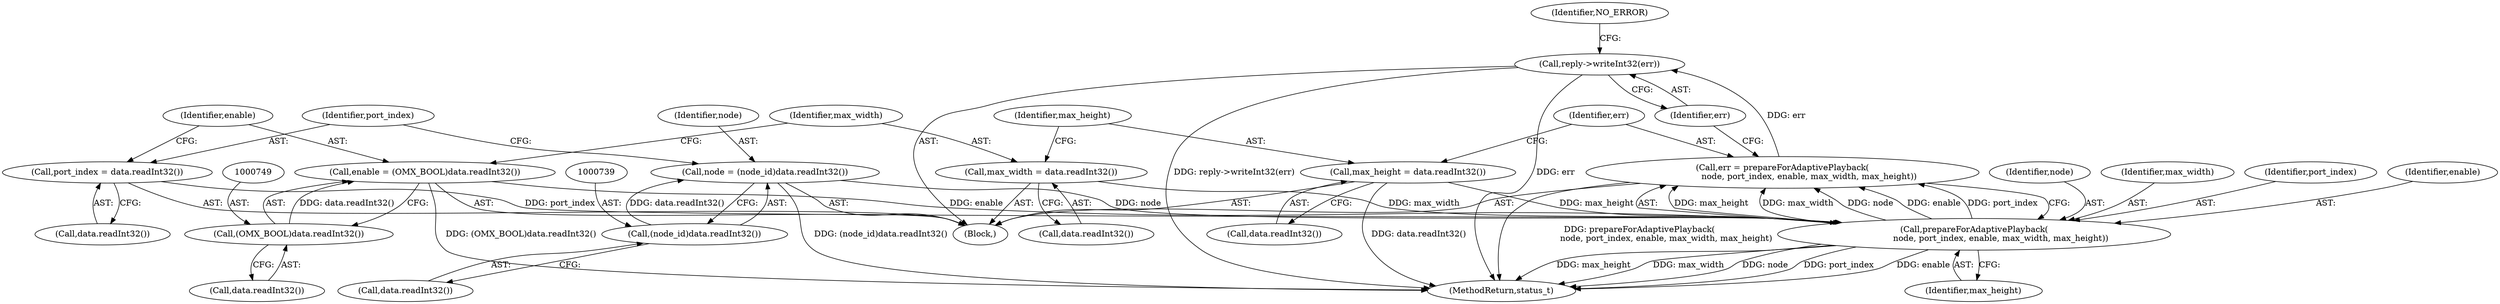 digraph "0_Android_1171e7c047bf79e7c93342bb6a812c9edd86aa84@API" {
"1000768" [label="(Call,reply->writeInt32(err))"];
"1000760" [label="(Call,err = prepareForAdaptivePlayback(\n                    node, port_index, enable, max_width, max_height))"];
"1000762" [label="(Call,prepareForAdaptivePlayback(\n                    node, port_index, enable, max_width, max_height))"];
"1000736" [label="(Call,node = (node_id)data.readInt32())"];
"1000738" [label="(Call,(node_id)data.readInt32())"];
"1000742" [label="(Call,port_index = data.readInt32())"];
"1000746" [label="(Call,enable = (OMX_BOOL)data.readInt32())"];
"1000748" [label="(Call,(OMX_BOOL)data.readInt32())"];
"1000752" [label="(Call,max_width = data.readInt32())"];
"1000756" [label="(Call,max_height = data.readInt32())"];
"1000742" [label="(Call,port_index = data.readInt32())"];
"1000754" [label="(Call,data.readInt32())"];
"1000757" [label="(Identifier,max_height)"];
"1000762" [label="(Call,prepareForAdaptivePlayback(\n                    node, port_index, enable, max_width, max_height))"];
"1000763" [label="(Identifier,node)"];
"1000738" [label="(Call,(node_id)data.readInt32())"];
"1000761" [label="(Identifier,err)"];
"1000768" [label="(Call,reply->writeInt32(err))"];
"1000766" [label="(Identifier,max_width)"];
"1000743" [label="(Identifier,port_index)"];
"1000748" [label="(Call,(OMX_BOOL)data.readInt32())"];
"1000760" [label="(Call,err = prepareForAdaptivePlayback(\n                    node, port_index, enable, max_width, max_height))"];
"1000737" [label="(Identifier,node)"];
"1000771" [label="(Identifier,NO_ERROR)"];
"1000744" [label="(Call,data.readInt32())"];
"1000747" [label="(Identifier,enable)"];
"1001075" [label="(MethodReturn,status_t)"];
"1000750" [label="(Call,data.readInt32())"];
"1000767" [label="(Identifier,max_height)"];
"1000740" [label="(Call,data.readInt32())"];
"1000758" [label="(Call,data.readInt32())"];
"1000756" [label="(Call,max_height = data.readInt32())"];
"1000769" [label="(Identifier,err)"];
"1000764" [label="(Identifier,port_index)"];
"1000736" [label="(Call,node = (node_id)data.readInt32())"];
"1000765" [label="(Identifier,enable)"];
"1000730" [label="(Block,)"];
"1000753" [label="(Identifier,max_width)"];
"1000752" [label="(Call,max_width = data.readInt32())"];
"1000746" [label="(Call,enable = (OMX_BOOL)data.readInt32())"];
"1000768" -> "1000730"  [label="AST: "];
"1000768" -> "1000769"  [label="CFG: "];
"1000769" -> "1000768"  [label="AST: "];
"1000771" -> "1000768"  [label="CFG: "];
"1000768" -> "1001075"  [label="DDG: err"];
"1000768" -> "1001075"  [label="DDG: reply->writeInt32(err)"];
"1000760" -> "1000768"  [label="DDG: err"];
"1000760" -> "1000730"  [label="AST: "];
"1000760" -> "1000762"  [label="CFG: "];
"1000761" -> "1000760"  [label="AST: "];
"1000762" -> "1000760"  [label="AST: "];
"1000769" -> "1000760"  [label="CFG: "];
"1000760" -> "1001075"  [label="DDG: prepareForAdaptivePlayback(\n                    node, port_index, enable, max_width, max_height)"];
"1000762" -> "1000760"  [label="DDG: max_height"];
"1000762" -> "1000760"  [label="DDG: max_width"];
"1000762" -> "1000760"  [label="DDG: node"];
"1000762" -> "1000760"  [label="DDG: enable"];
"1000762" -> "1000760"  [label="DDG: port_index"];
"1000762" -> "1000767"  [label="CFG: "];
"1000763" -> "1000762"  [label="AST: "];
"1000764" -> "1000762"  [label="AST: "];
"1000765" -> "1000762"  [label="AST: "];
"1000766" -> "1000762"  [label="AST: "];
"1000767" -> "1000762"  [label="AST: "];
"1000762" -> "1001075"  [label="DDG: max_height"];
"1000762" -> "1001075"  [label="DDG: max_width"];
"1000762" -> "1001075"  [label="DDG: node"];
"1000762" -> "1001075"  [label="DDG: port_index"];
"1000762" -> "1001075"  [label="DDG: enable"];
"1000736" -> "1000762"  [label="DDG: node"];
"1000742" -> "1000762"  [label="DDG: port_index"];
"1000746" -> "1000762"  [label="DDG: enable"];
"1000752" -> "1000762"  [label="DDG: max_width"];
"1000756" -> "1000762"  [label="DDG: max_height"];
"1000736" -> "1000730"  [label="AST: "];
"1000736" -> "1000738"  [label="CFG: "];
"1000737" -> "1000736"  [label="AST: "];
"1000738" -> "1000736"  [label="AST: "];
"1000743" -> "1000736"  [label="CFG: "];
"1000736" -> "1001075"  [label="DDG: (node_id)data.readInt32()"];
"1000738" -> "1000736"  [label="DDG: data.readInt32()"];
"1000738" -> "1000740"  [label="CFG: "];
"1000739" -> "1000738"  [label="AST: "];
"1000740" -> "1000738"  [label="AST: "];
"1000742" -> "1000730"  [label="AST: "];
"1000742" -> "1000744"  [label="CFG: "];
"1000743" -> "1000742"  [label="AST: "];
"1000744" -> "1000742"  [label="AST: "];
"1000747" -> "1000742"  [label="CFG: "];
"1000746" -> "1000730"  [label="AST: "];
"1000746" -> "1000748"  [label="CFG: "];
"1000747" -> "1000746"  [label="AST: "];
"1000748" -> "1000746"  [label="AST: "];
"1000753" -> "1000746"  [label="CFG: "];
"1000746" -> "1001075"  [label="DDG: (OMX_BOOL)data.readInt32()"];
"1000748" -> "1000746"  [label="DDG: data.readInt32()"];
"1000748" -> "1000750"  [label="CFG: "];
"1000749" -> "1000748"  [label="AST: "];
"1000750" -> "1000748"  [label="AST: "];
"1000752" -> "1000730"  [label="AST: "];
"1000752" -> "1000754"  [label="CFG: "];
"1000753" -> "1000752"  [label="AST: "];
"1000754" -> "1000752"  [label="AST: "];
"1000757" -> "1000752"  [label="CFG: "];
"1000756" -> "1000730"  [label="AST: "];
"1000756" -> "1000758"  [label="CFG: "];
"1000757" -> "1000756"  [label="AST: "];
"1000758" -> "1000756"  [label="AST: "];
"1000761" -> "1000756"  [label="CFG: "];
"1000756" -> "1001075"  [label="DDG: data.readInt32()"];
}
